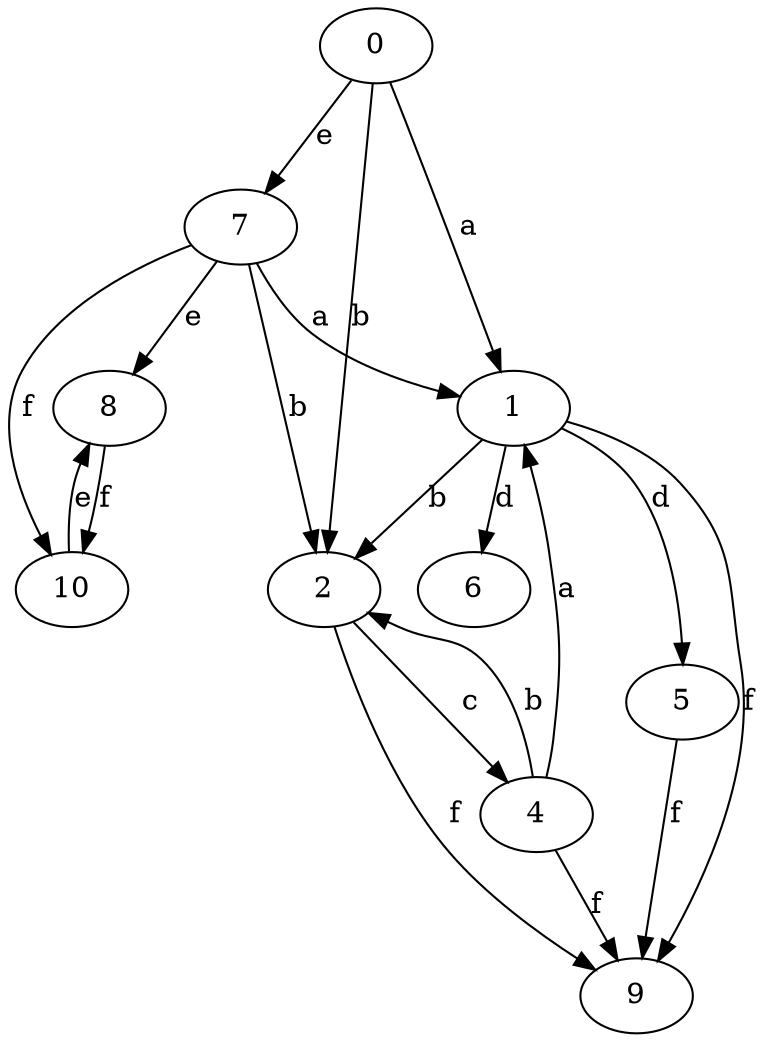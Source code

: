 strict digraph  {
1;
2;
4;
0;
5;
6;
7;
8;
9;
10;
1 -> 2  [label=b];
1 -> 5  [label=d];
1 -> 6  [label=d];
1 -> 9  [label=f];
2 -> 4  [label=c];
2 -> 9  [label=f];
4 -> 1  [label=a];
4 -> 2  [label=b];
4 -> 9  [label=f];
0 -> 1  [label=a];
0 -> 2  [label=b];
0 -> 7  [label=e];
5 -> 9  [label=f];
7 -> 1  [label=a];
7 -> 2  [label=b];
7 -> 8  [label=e];
7 -> 10  [label=f];
8 -> 10  [label=f];
10 -> 8  [label=e];
}
